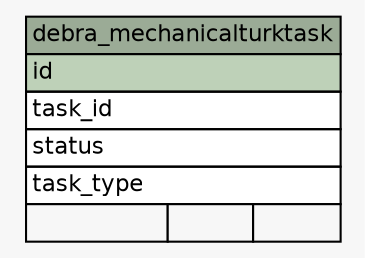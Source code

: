 // dot 2.36.0 on Linux 3.17.0-rc4-a1
// SchemaSpy rev 590
digraph "debra_mechanicalturktask" {
  graph [
    rankdir="RL"
    bgcolor="#f7f7f7"
    nodesep="0.18"
    ranksep="0.46"
    fontname="Helvetica"
    fontsize="11"
  ];
  node [
    fontname="Helvetica"
    fontsize="11"
    shape="plaintext"
  ];
  edge [
    arrowsize="0.8"
  ];
  "debra_mechanicalturktask" [
    label=<
    <TABLE BORDER="0" CELLBORDER="1" CELLSPACING="0" BGCOLOR="#ffffff">
      <TR><TD COLSPAN="3" BGCOLOR="#9bab96" ALIGN="CENTER">debra_mechanicalturktask</TD></TR>
      <TR><TD PORT="id" COLSPAN="3" BGCOLOR="#bed1b8" ALIGN="LEFT">id</TD></TR>
      <TR><TD PORT="task_id" COLSPAN="3" ALIGN="LEFT">task_id</TD></TR>
      <TR><TD PORT="status" COLSPAN="3" ALIGN="LEFT">status</TD></TR>
      <TR><TD PORT="task_type" COLSPAN="3" ALIGN="LEFT">task_type</TD></TR>
      <TR><TD ALIGN="LEFT" BGCOLOR="#f7f7f7">  </TD><TD ALIGN="RIGHT" BGCOLOR="#f7f7f7">  </TD><TD ALIGN="RIGHT" BGCOLOR="#f7f7f7">  </TD></TR>
    </TABLE>>
    URL="tables/debra_mechanicalturktask.html"
    tooltip="debra_mechanicalturktask"
  ];
}
